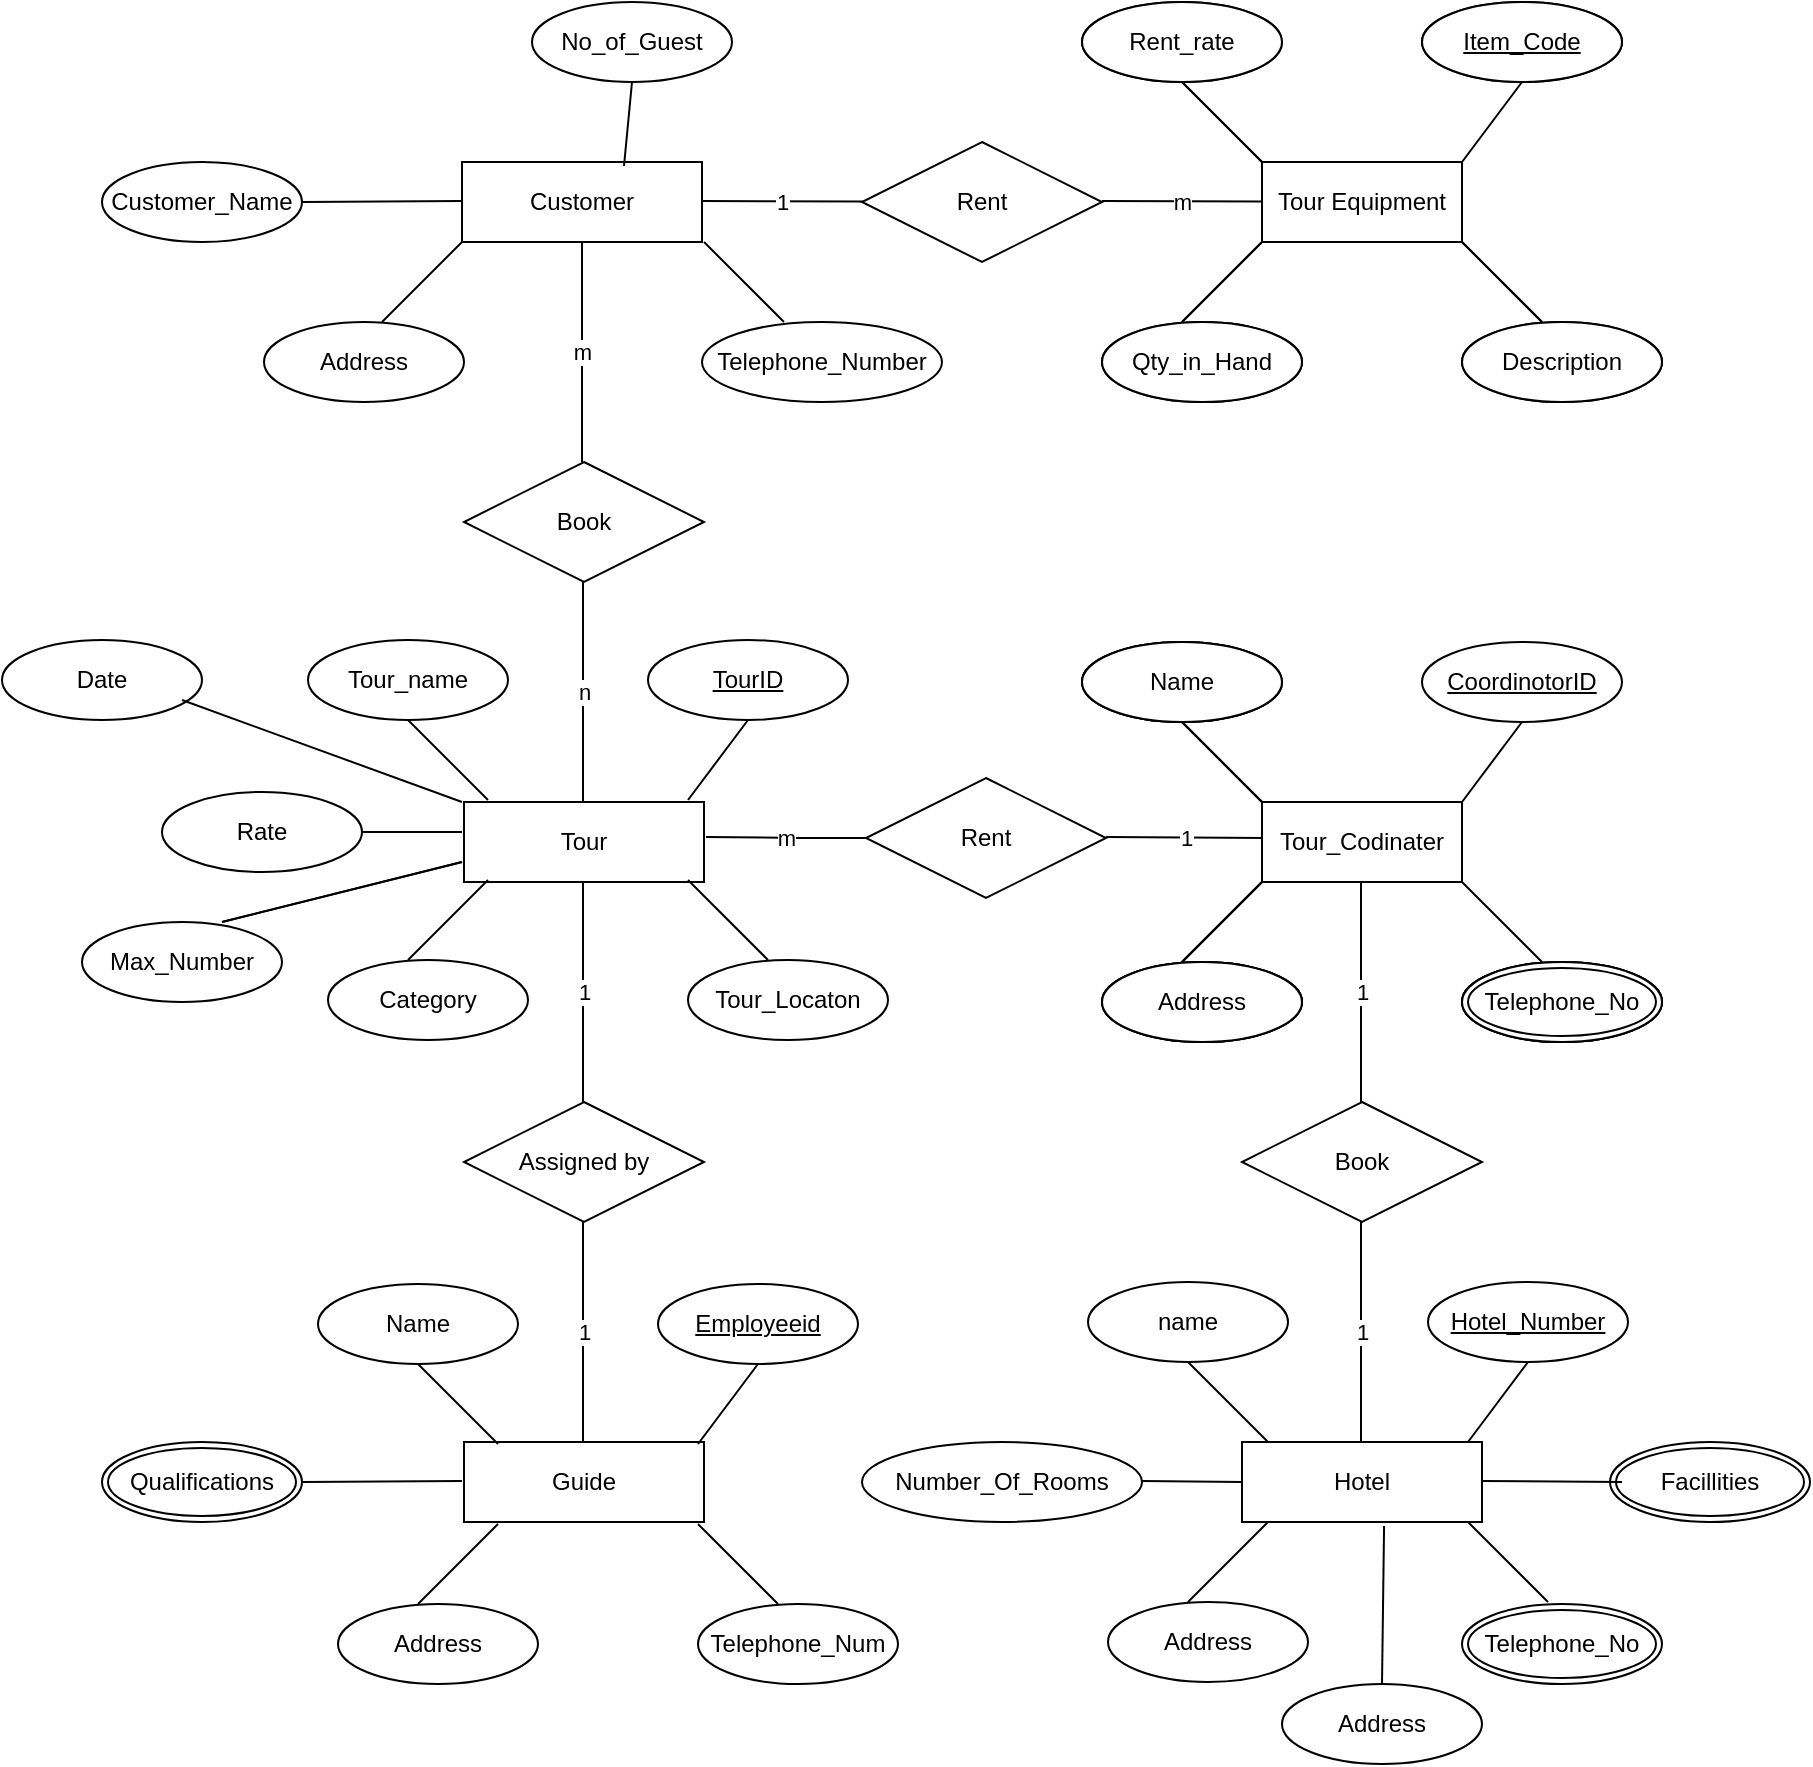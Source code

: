 <mxfile version="21.5.0" type="device">
  <diagram name="Page-1" id="WebPQZTpjn-xhN_tPCsS">
    <mxGraphModel dx="1714" dy="1616" grid="1" gridSize="10" guides="1" tooltips="1" connect="1" arrows="1" fold="1" page="1" pageScale="1" pageWidth="850" pageHeight="1100" math="0" shadow="0">
      <root>
        <mxCell id="0" />
        <mxCell id="1" parent="0" />
        <mxCell id="e3MKClEmsMuoy2-H0YjM-1" value="Customer" style="whiteSpace=wrap;html=1;align=center;" vertex="1" parent="1">
          <mxGeometry x="40" y="40" width="120" height="40" as="geometry" />
        </mxCell>
        <mxCell id="e3MKClEmsMuoy2-H0YjM-4" value="1" style="endArrow=none;html=1;rounded=0;" edge="1" parent="1" target="e3MKClEmsMuoy2-H0YjM-5">
          <mxGeometry relative="1" as="geometry">
            <mxPoint x="160" y="59.5" as="sourcePoint" />
            <mxPoint x="240" y="60" as="targetPoint" />
          </mxGeometry>
        </mxCell>
        <mxCell id="e3MKClEmsMuoy2-H0YjM-5" value="Rent" style="shape=rhombus;perimeter=rhombusPerimeter;whiteSpace=wrap;html=1;align=center;" vertex="1" parent="1">
          <mxGeometry x="240" y="30" width="120" height="60" as="geometry" />
        </mxCell>
        <mxCell id="e3MKClEmsMuoy2-H0YjM-6" value="m" style="endArrow=none;html=1;rounded=0;" edge="1" parent="1" target="e3MKClEmsMuoy2-H0YjM-7">
          <mxGeometry relative="1" as="geometry">
            <mxPoint x="360" y="59.5" as="sourcePoint" />
            <mxPoint x="440" y="60" as="targetPoint" />
          </mxGeometry>
        </mxCell>
        <mxCell id="e3MKClEmsMuoy2-H0YjM-7" value="Tour Equipment" style="whiteSpace=wrap;html=1;align=center;" vertex="1" parent="1">
          <mxGeometry x="440" y="40" width="100" height="40" as="geometry" />
        </mxCell>
        <mxCell id="e3MKClEmsMuoy2-H0YjM-8" value="" style="endArrow=none;html=1;rounded=0;entryX=1;entryY=0;entryDx=0;entryDy=0;exitX=0.5;exitY=1;exitDx=0;exitDy=0;" edge="1" parent="1" source="e3MKClEmsMuoy2-H0YjM-10" target="e3MKClEmsMuoy2-H0YjM-7">
          <mxGeometry relative="1" as="geometry">
            <mxPoint x="580" y="-1" as="sourcePoint" />
            <mxPoint x="590" y="50" as="targetPoint" />
          </mxGeometry>
        </mxCell>
        <mxCell id="e3MKClEmsMuoy2-H0YjM-10" value="Item_Code" style="ellipse;whiteSpace=wrap;html=1;align=center;fontStyle=4;" vertex="1" parent="1">
          <mxGeometry x="520" y="-40" width="100" height="40" as="geometry" />
        </mxCell>
        <mxCell id="e3MKClEmsMuoy2-H0YjM-12" value="" style="endArrow=none;html=1;rounded=0;entryX=0;entryY=1;entryDx=0;entryDy=0;" edge="1" parent="1" target="e3MKClEmsMuoy2-H0YjM-1">
          <mxGeometry relative="1" as="geometry">
            <mxPoint y="120" as="sourcePoint" />
            <mxPoint x="120" y="110" as="targetPoint" />
          </mxGeometry>
        </mxCell>
        <mxCell id="e3MKClEmsMuoy2-H0YjM-13" value="" style="endArrow=none;html=1;rounded=0;" edge="1" parent="1">
          <mxGeometry relative="1" as="geometry">
            <mxPoint x="-40" y="60" as="sourcePoint" />
            <mxPoint x="40" y="59.5" as="targetPoint" />
          </mxGeometry>
        </mxCell>
        <mxCell id="e3MKClEmsMuoy2-H0YjM-14" value="Customer_Name" style="ellipse;whiteSpace=wrap;html=1;align=center;" vertex="1" parent="1">
          <mxGeometry x="-140" y="40" width="100" height="40" as="geometry" />
        </mxCell>
        <mxCell id="e3MKClEmsMuoy2-H0YjM-15" value="Address" style="ellipse;whiteSpace=wrap;html=1;align=center;" vertex="1" parent="1">
          <mxGeometry x="-59" y="120" width="100" height="40" as="geometry" />
        </mxCell>
        <mxCell id="e3MKClEmsMuoy2-H0YjM-16" value="" style="endArrow=none;html=1;rounded=0;entryX=1;entryY=1;entryDx=0;entryDy=0;" edge="1" parent="1">
          <mxGeometry relative="1" as="geometry">
            <mxPoint x="201" y="120" as="sourcePoint" />
            <mxPoint x="161" y="80" as="targetPoint" />
          </mxGeometry>
        </mxCell>
        <mxCell id="e3MKClEmsMuoy2-H0YjM-18" value="Telephone_Number" style="ellipse;whiteSpace=wrap;html=1;align=center;" vertex="1" parent="1">
          <mxGeometry x="160" y="120" width="120" height="40" as="geometry" />
        </mxCell>
        <mxCell id="e3MKClEmsMuoy2-H0YjM-19" value="" style="endArrow=none;html=1;rounded=0;entryX=0.5;entryY=1;entryDx=0;entryDy=0;exitX=0.675;exitY=0.05;exitDx=0;exitDy=0;exitPerimeter=0;" edge="1" parent="1" source="e3MKClEmsMuoy2-H0YjM-1" target="e3MKClEmsMuoy2-H0YjM-20">
          <mxGeometry relative="1" as="geometry">
            <mxPoint x="121" y="33" as="sourcePoint" />
            <mxPoint x="161" y="-7" as="targetPoint" />
          </mxGeometry>
        </mxCell>
        <mxCell id="e3MKClEmsMuoy2-H0YjM-20" value="No_of_Guest" style="ellipse;whiteSpace=wrap;html=1;align=center;" vertex="1" parent="1">
          <mxGeometry x="75" y="-40" width="100" height="40" as="geometry" />
        </mxCell>
        <mxCell id="e3MKClEmsMuoy2-H0YjM-21" value="Description" style="ellipse;whiteSpace=wrap;html=1;align=center;" vertex="1" parent="1">
          <mxGeometry x="540" y="120" width="100" height="40" as="geometry" />
        </mxCell>
        <mxCell id="e3MKClEmsMuoy2-H0YjM-22" value="" style="endArrow=none;html=1;rounded=0;entryX=1;entryY=1;entryDx=0;entryDy=0;" edge="1" parent="1">
          <mxGeometry relative="1" as="geometry">
            <mxPoint x="580" y="120" as="sourcePoint" />
            <mxPoint x="540" y="80" as="targetPoint" />
          </mxGeometry>
        </mxCell>
        <mxCell id="e3MKClEmsMuoy2-H0YjM-23" value="" style="endArrow=none;html=1;rounded=0;entryX=0;entryY=0;entryDx=0;entryDy=0;" edge="1" parent="1" target="e3MKClEmsMuoy2-H0YjM-7">
          <mxGeometry relative="1" as="geometry">
            <mxPoint x="400" as="sourcePoint" />
            <mxPoint x="450" y="20" as="targetPoint" />
          </mxGeometry>
        </mxCell>
        <mxCell id="e3MKClEmsMuoy2-H0YjM-24" value="Rent_rate" style="ellipse;whiteSpace=wrap;html=1;align=center;" vertex="1" parent="1">
          <mxGeometry x="350" y="-40" width="100" height="40" as="geometry" />
        </mxCell>
        <mxCell id="e3MKClEmsMuoy2-H0YjM-25" value="Qty_in_Hand" style="ellipse;whiteSpace=wrap;html=1;align=center;" vertex="1" parent="1">
          <mxGeometry x="360" y="120" width="100" height="40" as="geometry" />
        </mxCell>
        <mxCell id="e3MKClEmsMuoy2-H0YjM-26" value="" style="endArrow=none;html=1;rounded=0;entryX=0;entryY=1;entryDx=0;entryDy=0;" edge="1" parent="1" target="e3MKClEmsMuoy2-H0YjM-7">
          <mxGeometry relative="1" as="geometry">
            <mxPoint x="400" y="120" as="sourcePoint" />
            <mxPoint x="360" y="80" as="targetPoint" />
          </mxGeometry>
        </mxCell>
        <mxCell id="e3MKClEmsMuoy2-H0YjM-27" value="m" style="endArrow=none;html=1;rounded=0;entryX=0.5;entryY=1;entryDx=0;entryDy=0;" edge="1" parent="1" target="e3MKClEmsMuoy2-H0YjM-1">
          <mxGeometry relative="1" as="geometry">
            <mxPoint x="100" y="190" as="sourcePoint" />
            <mxPoint x="170" y="160" as="targetPoint" />
          </mxGeometry>
        </mxCell>
        <mxCell id="e3MKClEmsMuoy2-H0YjM-28" value="Book" style="shape=rhombus;perimeter=rhombusPerimeter;whiteSpace=wrap;html=1;align=center;" vertex="1" parent="1">
          <mxGeometry x="41" y="190" width="120" height="60" as="geometry" />
        </mxCell>
        <mxCell id="e3MKClEmsMuoy2-H0YjM-29" value="n" style="endArrow=none;html=1;rounded=0;entryX=0.5;entryY=1;entryDx=0;entryDy=0;" edge="1" parent="1">
          <mxGeometry relative="1" as="geometry">
            <mxPoint x="100.5" y="360" as="sourcePoint" />
            <mxPoint x="100.5" y="250" as="targetPoint" />
          </mxGeometry>
        </mxCell>
        <mxCell id="e3MKClEmsMuoy2-H0YjM-30" value="Tour" style="whiteSpace=wrap;html=1;align=center;" vertex="1" parent="1">
          <mxGeometry x="41" y="360" width="120" height="40" as="geometry" />
        </mxCell>
        <mxCell id="e3MKClEmsMuoy2-H0YjM-31" value="1" style="endArrow=none;html=1;rounded=0;entryX=0.5;entryY=1;entryDx=0;entryDy=0;" edge="1" parent="1">
          <mxGeometry relative="1" as="geometry">
            <mxPoint x="100.5" y="510" as="sourcePoint" />
            <mxPoint x="100.5" y="400" as="targetPoint" />
          </mxGeometry>
        </mxCell>
        <mxCell id="e3MKClEmsMuoy2-H0YjM-32" value="Assigned by" style="shape=rhombus;perimeter=rhombusPerimeter;whiteSpace=wrap;html=1;align=center;" vertex="1" parent="1">
          <mxGeometry x="41" y="510" width="120" height="60" as="geometry" />
        </mxCell>
        <mxCell id="e3MKClEmsMuoy2-H0YjM-33" value="1" style="endArrow=none;html=1;rounded=0;entryX=0.5;entryY=1;entryDx=0;entryDy=0;" edge="1" parent="1">
          <mxGeometry relative="1" as="geometry">
            <mxPoint x="100.5" y="680" as="sourcePoint" />
            <mxPoint x="100.5" y="570" as="targetPoint" />
          </mxGeometry>
        </mxCell>
        <mxCell id="e3MKClEmsMuoy2-H0YjM-34" value="Guide" style="whiteSpace=wrap;html=1;align=center;" vertex="1" parent="1">
          <mxGeometry x="41" y="680" width="120" height="40" as="geometry" />
        </mxCell>
        <mxCell id="e3MKClEmsMuoy2-H0YjM-43" value="Description" style="ellipse;whiteSpace=wrap;html=1;align=center;" vertex="1" parent="1">
          <mxGeometry x="540" y="120" width="100" height="40" as="geometry" />
        </mxCell>
        <mxCell id="e3MKClEmsMuoy2-H0YjM-44" value="" style="endArrow=none;html=1;rounded=0;entryX=1;entryY=1;entryDx=0;entryDy=0;" edge="1" parent="1">
          <mxGeometry relative="1" as="geometry">
            <mxPoint x="580" y="120" as="sourcePoint" />
            <mxPoint x="540" y="80" as="targetPoint" />
          </mxGeometry>
        </mxCell>
        <mxCell id="e3MKClEmsMuoy2-H0YjM-45" value="Qty_in_Hand" style="ellipse;whiteSpace=wrap;html=1;align=center;" vertex="1" parent="1">
          <mxGeometry x="360" y="120" width="100" height="40" as="geometry" />
        </mxCell>
        <mxCell id="e3MKClEmsMuoy2-H0YjM-46" value="" style="endArrow=none;html=1;rounded=0;entryX=0;entryY=1;entryDx=0;entryDy=0;" edge="1" parent="1">
          <mxGeometry relative="1" as="geometry">
            <mxPoint x="400" y="120" as="sourcePoint" />
            <mxPoint x="440" y="80" as="targetPoint" />
          </mxGeometry>
        </mxCell>
        <mxCell id="e3MKClEmsMuoy2-H0YjM-47" value="Rent_rate" style="ellipse;whiteSpace=wrap;html=1;align=center;" vertex="1" parent="1">
          <mxGeometry x="350" y="-40" width="100" height="40" as="geometry" />
        </mxCell>
        <mxCell id="e3MKClEmsMuoy2-H0YjM-48" value="" style="endArrow=none;html=1;rounded=0;entryX=0;entryY=0;entryDx=0;entryDy=0;" edge="1" parent="1">
          <mxGeometry relative="1" as="geometry">
            <mxPoint x="400" as="sourcePoint" />
            <mxPoint x="440" y="40" as="targetPoint" />
          </mxGeometry>
        </mxCell>
        <mxCell id="e3MKClEmsMuoy2-H0YjM-49" value="Item_Code" style="ellipse;whiteSpace=wrap;html=1;align=center;fontStyle=4;" vertex="1" parent="1">
          <mxGeometry x="520" y="-40" width="100" height="40" as="geometry" />
        </mxCell>
        <mxCell id="e3MKClEmsMuoy2-H0YjM-50" value="" style="endArrow=none;html=1;rounded=0;entryX=1;entryY=0;entryDx=0;entryDy=0;exitX=0.5;exitY=1;exitDx=0;exitDy=0;" edge="1" parent="1">
          <mxGeometry relative="1" as="geometry">
            <mxPoint x="183" y="319" as="sourcePoint" />
            <mxPoint x="153" y="359" as="targetPoint" />
          </mxGeometry>
        </mxCell>
        <mxCell id="e3MKClEmsMuoy2-H0YjM-51" value="Tour_Locaton" style="ellipse;whiteSpace=wrap;html=1;align=center;" vertex="1" parent="1">
          <mxGeometry x="153" y="439" width="100" height="40" as="geometry" />
        </mxCell>
        <mxCell id="e3MKClEmsMuoy2-H0YjM-52" value="" style="endArrow=none;html=1;rounded=0;entryX=1;entryY=1;entryDx=0;entryDy=0;" edge="1" parent="1">
          <mxGeometry relative="1" as="geometry">
            <mxPoint x="193" y="439" as="sourcePoint" />
            <mxPoint x="153" y="399" as="targetPoint" />
          </mxGeometry>
        </mxCell>
        <mxCell id="e3MKClEmsMuoy2-H0YjM-53" value="Category" style="ellipse;whiteSpace=wrap;html=1;align=center;" vertex="1" parent="1">
          <mxGeometry x="-27" y="439" width="100" height="40" as="geometry" />
        </mxCell>
        <mxCell id="e3MKClEmsMuoy2-H0YjM-54" value="" style="endArrow=none;html=1;rounded=0;entryX=0;entryY=1;entryDx=0;entryDy=0;" edge="1" parent="1">
          <mxGeometry relative="1" as="geometry">
            <mxPoint x="13" y="439" as="sourcePoint" />
            <mxPoint x="53" y="399" as="targetPoint" />
          </mxGeometry>
        </mxCell>
        <mxCell id="e3MKClEmsMuoy2-H0YjM-55" value="Tour_name" style="ellipse;whiteSpace=wrap;html=1;align=center;" vertex="1" parent="1">
          <mxGeometry x="-37" y="279" width="100" height="40" as="geometry" />
        </mxCell>
        <mxCell id="e3MKClEmsMuoy2-H0YjM-56" value="" style="endArrow=none;html=1;rounded=0;entryX=0;entryY=0;entryDx=0;entryDy=0;" edge="1" parent="1">
          <mxGeometry relative="1" as="geometry">
            <mxPoint x="13" y="319" as="sourcePoint" />
            <mxPoint x="53" y="359" as="targetPoint" />
          </mxGeometry>
        </mxCell>
        <mxCell id="e3MKClEmsMuoy2-H0YjM-57" value="TourID" style="ellipse;whiteSpace=wrap;html=1;align=center;fontStyle=4;" vertex="1" parent="1">
          <mxGeometry x="133" y="279" width="100" height="40" as="geometry" />
        </mxCell>
        <mxCell id="e3MKClEmsMuoy2-H0YjM-59" value="" style="line;strokeWidth=1;rotatable=0;dashed=0;labelPosition=right;align=left;verticalAlign=middle;spacingTop=0;spacingLeft=6;points=[];portConstraint=eastwest;" vertex="1" parent="1">
          <mxGeometry x="-10" y="370" width="50" height="10" as="geometry" />
        </mxCell>
        <mxCell id="e3MKClEmsMuoy2-H0YjM-60" value="Rate" style="ellipse;whiteSpace=wrap;html=1;align=center;" vertex="1" parent="1">
          <mxGeometry x="-110" y="355" width="100" height="40" as="geometry" />
        </mxCell>
        <mxCell id="e3MKClEmsMuoy2-H0YjM-61" value="" style="endArrow=none;html=1;rounded=0;" edge="1" parent="1">
          <mxGeometry relative="1" as="geometry">
            <mxPoint x="-80" y="420" as="sourcePoint" />
            <mxPoint x="40" y="390" as="targetPoint" />
          </mxGeometry>
        </mxCell>
        <mxCell id="e3MKClEmsMuoy2-H0YjM-62" value="Max_Number" style="ellipse;whiteSpace=wrap;html=1;align=center;" vertex="1" parent="1">
          <mxGeometry x="-150" y="420" width="100" height="40" as="geometry" />
        </mxCell>
        <mxCell id="e3MKClEmsMuoy2-H0YjM-63" value="" style="endArrow=none;html=1;rounded=0;" edge="1" parent="1">
          <mxGeometry relative="1" as="geometry">
            <mxPoint x="-80" y="420" as="sourcePoint" />
            <mxPoint x="40" y="390" as="targetPoint" />
          </mxGeometry>
        </mxCell>
        <mxCell id="e3MKClEmsMuoy2-H0YjM-64" value="Date" style="ellipse;whiteSpace=wrap;html=1;align=center;" vertex="1" parent="1">
          <mxGeometry x="-190" y="279" width="100" height="40" as="geometry" />
        </mxCell>
        <mxCell id="e3MKClEmsMuoy2-H0YjM-65" value="" style="endArrow=none;html=1;rounded=0;" edge="1" parent="1">
          <mxGeometry relative="1" as="geometry">
            <mxPoint x="-100" y="309" as="sourcePoint" />
            <mxPoint x="40" y="360" as="targetPoint" />
          </mxGeometry>
        </mxCell>
        <mxCell id="e3MKClEmsMuoy2-H0YjM-66" value="" style="endArrow=none;html=1;rounded=0;entryX=1;entryY=0;entryDx=0;entryDy=0;exitX=0.5;exitY=1;exitDx=0;exitDy=0;" edge="1" parent="1">
          <mxGeometry relative="1" as="geometry">
            <mxPoint x="188" y="641" as="sourcePoint" />
            <mxPoint x="158" y="681" as="targetPoint" />
          </mxGeometry>
        </mxCell>
        <mxCell id="e3MKClEmsMuoy2-H0YjM-67" value="Telephone_Num" style="ellipse;whiteSpace=wrap;html=1;align=center;" vertex="1" parent="1">
          <mxGeometry x="158" y="761" width="100" height="40" as="geometry" />
        </mxCell>
        <mxCell id="e3MKClEmsMuoy2-H0YjM-68" value="" style="endArrow=none;html=1;rounded=0;entryX=1;entryY=1;entryDx=0;entryDy=0;" edge="1" parent="1">
          <mxGeometry relative="1" as="geometry">
            <mxPoint x="198" y="761" as="sourcePoint" />
            <mxPoint x="158" y="721" as="targetPoint" />
          </mxGeometry>
        </mxCell>
        <mxCell id="e3MKClEmsMuoy2-H0YjM-69" value="Address" style="ellipse;whiteSpace=wrap;html=1;align=center;" vertex="1" parent="1">
          <mxGeometry x="-22" y="761" width="100" height="40" as="geometry" />
        </mxCell>
        <mxCell id="e3MKClEmsMuoy2-H0YjM-70" value="" style="endArrow=none;html=1;rounded=0;entryX=0;entryY=1;entryDx=0;entryDy=0;" edge="1" parent="1">
          <mxGeometry relative="1" as="geometry">
            <mxPoint x="18" y="761" as="sourcePoint" />
            <mxPoint x="58" y="721" as="targetPoint" />
          </mxGeometry>
        </mxCell>
        <mxCell id="e3MKClEmsMuoy2-H0YjM-71" value="Name" style="ellipse;whiteSpace=wrap;html=1;align=center;" vertex="1" parent="1">
          <mxGeometry x="-32" y="601" width="100" height="40" as="geometry" />
        </mxCell>
        <mxCell id="e3MKClEmsMuoy2-H0YjM-72" value="" style="endArrow=none;html=1;rounded=0;entryX=0;entryY=0;entryDx=0;entryDy=0;" edge="1" parent="1">
          <mxGeometry relative="1" as="geometry">
            <mxPoint x="18" y="641" as="sourcePoint" />
            <mxPoint x="58" y="681" as="targetPoint" />
          </mxGeometry>
        </mxCell>
        <mxCell id="e3MKClEmsMuoy2-H0YjM-73" value="Employeeid" style="ellipse;whiteSpace=wrap;html=1;align=center;fontStyle=4;" vertex="1" parent="1">
          <mxGeometry x="138" y="601" width="100" height="40" as="geometry" />
        </mxCell>
        <mxCell id="e3MKClEmsMuoy2-H0YjM-75" value="Qualifications" style="ellipse;shape=doubleEllipse;margin=3;whiteSpace=wrap;html=1;align=center;" vertex="1" parent="1">
          <mxGeometry x="-140" y="680" width="100" height="40" as="geometry" />
        </mxCell>
        <mxCell id="e3MKClEmsMuoy2-H0YjM-76" value="" style="endArrow=none;html=1;rounded=0;" edge="1" parent="1">
          <mxGeometry relative="1" as="geometry">
            <mxPoint x="-40" y="700" as="sourcePoint" />
            <mxPoint x="40" y="699.5" as="targetPoint" />
          </mxGeometry>
        </mxCell>
        <mxCell id="e3MKClEmsMuoy2-H0YjM-77" value="m" style="endArrow=none;html=1;rounded=0;" edge="1" parent="1" target="e3MKClEmsMuoy2-H0YjM-78">
          <mxGeometry relative="1" as="geometry">
            <mxPoint x="162" y="377.5" as="sourcePoint" />
            <mxPoint x="242" y="378" as="targetPoint" />
            <Array as="points">
              <mxPoint x="210" y="378" />
            </Array>
          </mxGeometry>
        </mxCell>
        <mxCell id="e3MKClEmsMuoy2-H0YjM-78" value="Rent" style="shape=rhombus;perimeter=rhombusPerimeter;whiteSpace=wrap;html=1;align=center;" vertex="1" parent="1">
          <mxGeometry x="242" y="348" width="120" height="60" as="geometry" />
        </mxCell>
        <mxCell id="e3MKClEmsMuoy2-H0YjM-79" value="1" style="endArrow=none;html=1;rounded=0;" edge="1" parent="1">
          <mxGeometry relative="1" as="geometry">
            <mxPoint x="362" y="377.5" as="sourcePoint" />
            <mxPoint x="442" y="378" as="targetPoint" />
          </mxGeometry>
        </mxCell>
        <mxCell id="e3MKClEmsMuoy2-H0YjM-80" value="Tour_Codinater" style="whiteSpace=wrap;html=1;align=center;" vertex="1" parent="1">
          <mxGeometry x="440" y="360" width="100" height="40" as="geometry" />
        </mxCell>
        <mxCell id="e3MKClEmsMuoy2-H0YjM-81" value="1" style="endArrow=none;html=1;rounded=0;entryX=0.5;entryY=1;entryDx=0;entryDy=0;" edge="1" parent="1">
          <mxGeometry relative="1" as="geometry">
            <mxPoint x="489.5" y="510" as="sourcePoint" />
            <mxPoint x="489.5" y="400" as="targetPoint" />
          </mxGeometry>
        </mxCell>
        <mxCell id="e3MKClEmsMuoy2-H0YjM-82" value="Book" style="shape=rhombus;perimeter=rhombusPerimeter;whiteSpace=wrap;html=1;align=center;" vertex="1" parent="1">
          <mxGeometry x="430" y="510" width="120" height="60" as="geometry" />
        </mxCell>
        <mxCell id="e3MKClEmsMuoy2-H0YjM-83" value="1" style="endArrow=none;html=1;rounded=0;entryX=0.5;entryY=1;entryDx=0;entryDy=0;" edge="1" parent="1">
          <mxGeometry relative="1" as="geometry">
            <mxPoint x="489.5" y="680" as="sourcePoint" />
            <mxPoint x="489.5" y="570" as="targetPoint" />
          </mxGeometry>
        </mxCell>
        <mxCell id="e3MKClEmsMuoy2-H0YjM-84" value="Hotel" style="whiteSpace=wrap;html=1;align=center;" vertex="1" parent="1">
          <mxGeometry x="430" y="680" width="120" height="40" as="geometry" />
        </mxCell>
        <mxCell id="e3MKClEmsMuoy2-H0YjM-85" value="" style="endArrow=none;html=1;rounded=0;entryX=1;entryY=0;entryDx=0;entryDy=0;exitX=0.5;exitY=1;exitDx=0;exitDy=0;" edge="1" parent="1">
          <mxGeometry relative="1" as="geometry">
            <mxPoint x="570" y="320" as="sourcePoint" />
            <mxPoint x="540" y="360" as="targetPoint" />
          </mxGeometry>
        </mxCell>
        <mxCell id="e3MKClEmsMuoy2-H0YjM-87" value="" style="endArrow=none;html=1;rounded=0;entryX=1;entryY=1;entryDx=0;entryDy=0;" edge="1" parent="1">
          <mxGeometry relative="1" as="geometry">
            <mxPoint x="580" y="440" as="sourcePoint" />
            <mxPoint x="540" y="400" as="targetPoint" />
          </mxGeometry>
        </mxCell>
        <mxCell id="e3MKClEmsMuoy2-H0YjM-88" value="Address" style="ellipse;whiteSpace=wrap;html=1;align=center;" vertex="1" parent="1">
          <mxGeometry x="360" y="440" width="100" height="40" as="geometry" />
        </mxCell>
        <mxCell id="e3MKClEmsMuoy2-H0YjM-89" value="" style="endArrow=none;html=1;rounded=0;entryX=0;entryY=1;entryDx=0;entryDy=0;" edge="1" parent="1">
          <mxGeometry relative="1" as="geometry">
            <mxPoint x="400" y="440" as="sourcePoint" />
            <mxPoint x="440" y="400" as="targetPoint" />
          </mxGeometry>
        </mxCell>
        <mxCell id="e3MKClEmsMuoy2-H0YjM-90" value="Name" style="ellipse;whiteSpace=wrap;html=1;align=center;" vertex="1" parent="1">
          <mxGeometry x="350" y="280" width="100" height="40" as="geometry" />
        </mxCell>
        <mxCell id="e3MKClEmsMuoy2-H0YjM-91" value="" style="endArrow=none;html=1;rounded=0;entryX=0;entryY=0;entryDx=0;entryDy=0;" edge="1" parent="1">
          <mxGeometry relative="1" as="geometry">
            <mxPoint x="400" y="320" as="sourcePoint" />
            <mxPoint x="440" y="360" as="targetPoint" />
          </mxGeometry>
        </mxCell>
        <mxCell id="e3MKClEmsMuoy2-H0YjM-92" value="CoordinotorID" style="ellipse;whiteSpace=wrap;html=1;align=center;fontStyle=4;" vertex="1" parent="1">
          <mxGeometry x="520" y="280" width="100" height="40" as="geometry" />
        </mxCell>
        <mxCell id="e3MKClEmsMuoy2-H0YjM-93" value="Telephone_No" style="ellipse;shape=doubleEllipse;margin=3;whiteSpace=wrap;html=1;align=center;" vertex="1" parent="1">
          <mxGeometry x="540" y="440" width="100" height="40" as="geometry" />
        </mxCell>
        <mxCell id="e3MKClEmsMuoy2-H0YjM-94" value="Name" style="ellipse;whiteSpace=wrap;html=1;align=center;" vertex="1" parent="1">
          <mxGeometry x="350" y="280" width="100" height="40" as="geometry" />
        </mxCell>
        <mxCell id="e3MKClEmsMuoy2-H0YjM-95" value="" style="endArrow=none;html=1;rounded=0;entryX=0;entryY=0;entryDx=0;entryDy=0;" edge="1" parent="1">
          <mxGeometry relative="1" as="geometry">
            <mxPoint x="400" y="320" as="sourcePoint" />
            <mxPoint x="440" y="360" as="targetPoint" />
          </mxGeometry>
        </mxCell>
        <mxCell id="e3MKClEmsMuoy2-H0YjM-96" value="" style="endArrow=none;html=1;rounded=0;entryX=0;entryY=1;entryDx=0;entryDy=0;" edge="1" parent="1">
          <mxGeometry relative="1" as="geometry">
            <mxPoint x="400" y="440" as="sourcePoint" />
            <mxPoint x="440" y="400" as="targetPoint" />
          </mxGeometry>
        </mxCell>
        <mxCell id="e3MKClEmsMuoy2-H0YjM-97" value="Address" style="ellipse;whiteSpace=wrap;html=1;align=center;" vertex="1" parent="1">
          <mxGeometry x="360" y="440" width="100" height="40" as="geometry" />
        </mxCell>
        <mxCell id="e3MKClEmsMuoy2-H0YjM-98" value="Telephone_No" style="ellipse;shape=doubleEllipse;margin=3;whiteSpace=wrap;html=1;align=center;" vertex="1" parent="1">
          <mxGeometry x="540" y="440" width="100" height="40" as="geometry" />
        </mxCell>
        <mxCell id="e3MKClEmsMuoy2-H0YjM-99" value="Name" style="ellipse;whiteSpace=wrap;html=1;align=center;" vertex="1" parent="1">
          <mxGeometry x="350" y="280" width="100" height="40" as="geometry" />
        </mxCell>
        <mxCell id="e3MKClEmsMuoy2-H0YjM-100" value="" style="endArrow=none;html=1;rounded=0;entryX=0;entryY=0;entryDx=0;entryDy=0;" edge="1" parent="1">
          <mxGeometry relative="1" as="geometry">
            <mxPoint x="400" y="320" as="sourcePoint" />
            <mxPoint x="440" y="360" as="targetPoint" />
          </mxGeometry>
        </mxCell>
        <mxCell id="e3MKClEmsMuoy2-H0YjM-101" value="" style="endArrow=none;html=1;rounded=0;entryX=0;entryY=1;entryDx=0;entryDy=0;" edge="1" parent="1">
          <mxGeometry relative="1" as="geometry">
            <mxPoint x="400" y="440" as="sourcePoint" />
            <mxPoint x="440" y="400" as="targetPoint" />
          </mxGeometry>
        </mxCell>
        <mxCell id="e3MKClEmsMuoy2-H0YjM-102" value="Address" style="ellipse;whiteSpace=wrap;html=1;align=center;" vertex="1" parent="1">
          <mxGeometry x="360" y="440" width="100" height="40" as="geometry" />
        </mxCell>
        <mxCell id="e3MKClEmsMuoy2-H0YjM-103" value="Telephone_No" style="ellipse;shape=doubleEllipse;margin=3;whiteSpace=wrap;html=1;align=center;" vertex="1" parent="1">
          <mxGeometry x="540" y="440" width="100" height="40" as="geometry" />
        </mxCell>
        <mxCell id="e3MKClEmsMuoy2-H0YjM-104" value="" style="endArrow=none;html=1;rounded=0;entryX=1;entryY=0;entryDx=0;entryDy=0;exitX=0.5;exitY=1;exitDx=0;exitDy=0;" edge="1" parent="1">
          <mxGeometry relative="1" as="geometry">
            <mxPoint x="573" y="640" as="sourcePoint" />
            <mxPoint x="543" y="680" as="targetPoint" />
          </mxGeometry>
        </mxCell>
        <mxCell id="e3MKClEmsMuoy2-H0YjM-105" value="" style="endArrow=none;html=1;rounded=0;entryX=1;entryY=1;entryDx=0;entryDy=0;" edge="1" parent="1">
          <mxGeometry relative="1" as="geometry">
            <mxPoint x="583" y="760" as="sourcePoint" />
            <mxPoint x="543" y="720" as="targetPoint" />
          </mxGeometry>
        </mxCell>
        <mxCell id="e3MKClEmsMuoy2-H0YjM-106" value="Hotel_Number" style="ellipse;whiteSpace=wrap;html=1;align=center;fontStyle=4;" vertex="1" parent="1">
          <mxGeometry x="523" y="600" width="100" height="40" as="geometry" />
        </mxCell>
        <mxCell id="e3MKClEmsMuoy2-H0YjM-107" value="name" style="ellipse;whiteSpace=wrap;html=1;align=center;" vertex="1" parent="1">
          <mxGeometry x="353" y="600" width="100" height="40" as="geometry" />
        </mxCell>
        <mxCell id="e3MKClEmsMuoy2-H0YjM-108" value="" style="endArrow=none;html=1;rounded=0;entryX=0;entryY=0;entryDx=0;entryDy=0;" edge="1" parent="1">
          <mxGeometry relative="1" as="geometry">
            <mxPoint x="403" y="640" as="sourcePoint" />
            <mxPoint x="443" y="680" as="targetPoint" />
          </mxGeometry>
        </mxCell>
        <mxCell id="e3MKClEmsMuoy2-H0YjM-109" value="" style="endArrow=none;html=1;rounded=0;entryX=0;entryY=1;entryDx=0;entryDy=0;" edge="1" parent="1">
          <mxGeometry relative="1" as="geometry">
            <mxPoint x="403" y="760" as="sourcePoint" />
            <mxPoint x="443" y="720" as="targetPoint" />
          </mxGeometry>
        </mxCell>
        <mxCell id="e3MKClEmsMuoy2-H0YjM-110" value="Address" style="ellipse;whiteSpace=wrap;html=1;align=center;" vertex="1" parent="1">
          <mxGeometry x="363" y="760" width="100" height="40" as="geometry" />
        </mxCell>
        <mxCell id="e3MKClEmsMuoy2-H0YjM-111" value="Telephone_No" style="ellipse;shape=doubleEllipse;margin=3;whiteSpace=wrap;html=1;align=center;" vertex="1" parent="1">
          <mxGeometry x="540" y="761" width="100" height="40" as="geometry" />
        </mxCell>
        <mxCell id="e3MKClEmsMuoy2-H0YjM-112" value="Number_Of_Rooms" style="ellipse;whiteSpace=wrap;html=1;align=center;" vertex="1" parent="1">
          <mxGeometry x="240" y="680" width="140" height="40" as="geometry" />
        </mxCell>
        <mxCell id="e3MKClEmsMuoy2-H0YjM-115" value="" style="endArrow=none;html=1;rounded=0;entryX=0;entryY=0.5;entryDx=0;entryDy=0;" edge="1" parent="1" target="e3MKClEmsMuoy2-H0YjM-84">
          <mxGeometry relative="1" as="geometry">
            <mxPoint x="380" y="699.5" as="sourcePoint" />
            <mxPoint x="540" y="699.5" as="targetPoint" />
          </mxGeometry>
        </mxCell>
        <mxCell id="e3MKClEmsMuoy2-H0YjM-116" value="Facillities" style="ellipse;shape=doubleEllipse;margin=3;whiteSpace=wrap;html=1;align=center;" vertex="1" parent="1">
          <mxGeometry x="614" y="680" width="100" height="40" as="geometry" />
        </mxCell>
        <mxCell id="e3MKClEmsMuoy2-H0YjM-117" value="" style="endArrow=none;html=1;rounded=0;" edge="1" parent="1">
          <mxGeometry relative="1" as="geometry">
            <mxPoint x="550" y="699.5" as="sourcePoint" />
            <mxPoint x="620" y="700" as="targetPoint" />
          </mxGeometry>
        </mxCell>
        <mxCell id="e3MKClEmsMuoy2-H0YjM-118" value="Address" style="ellipse;whiteSpace=wrap;html=1;align=center;" vertex="1" parent="1">
          <mxGeometry x="450" y="801" width="100" height="40" as="geometry" />
        </mxCell>
        <mxCell id="e3MKClEmsMuoy2-H0YjM-119" value="" style="endArrow=none;html=1;rounded=0;entryX=0.592;entryY=1.05;entryDx=0;entryDy=0;entryPerimeter=0;exitX=0.5;exitY=0;exitDx=0;exitDy=0;" edge="1" parent="1" source="e3MKClEmsMuoy2-H0YjM-118" target="e3MKClEmsMuoy2-H0YjM-84">
          <mxGeometry relative="1" as="geometry">
            <mxPoint x="350" y="760" as="sourcePoint" />
            <mxPoint x="510" y="760" as="targetPoint" />
          </mxGeometry>
        </mxCell>
      </root>
    </mxGraphModel>
  </diagram>
</mxfile>
